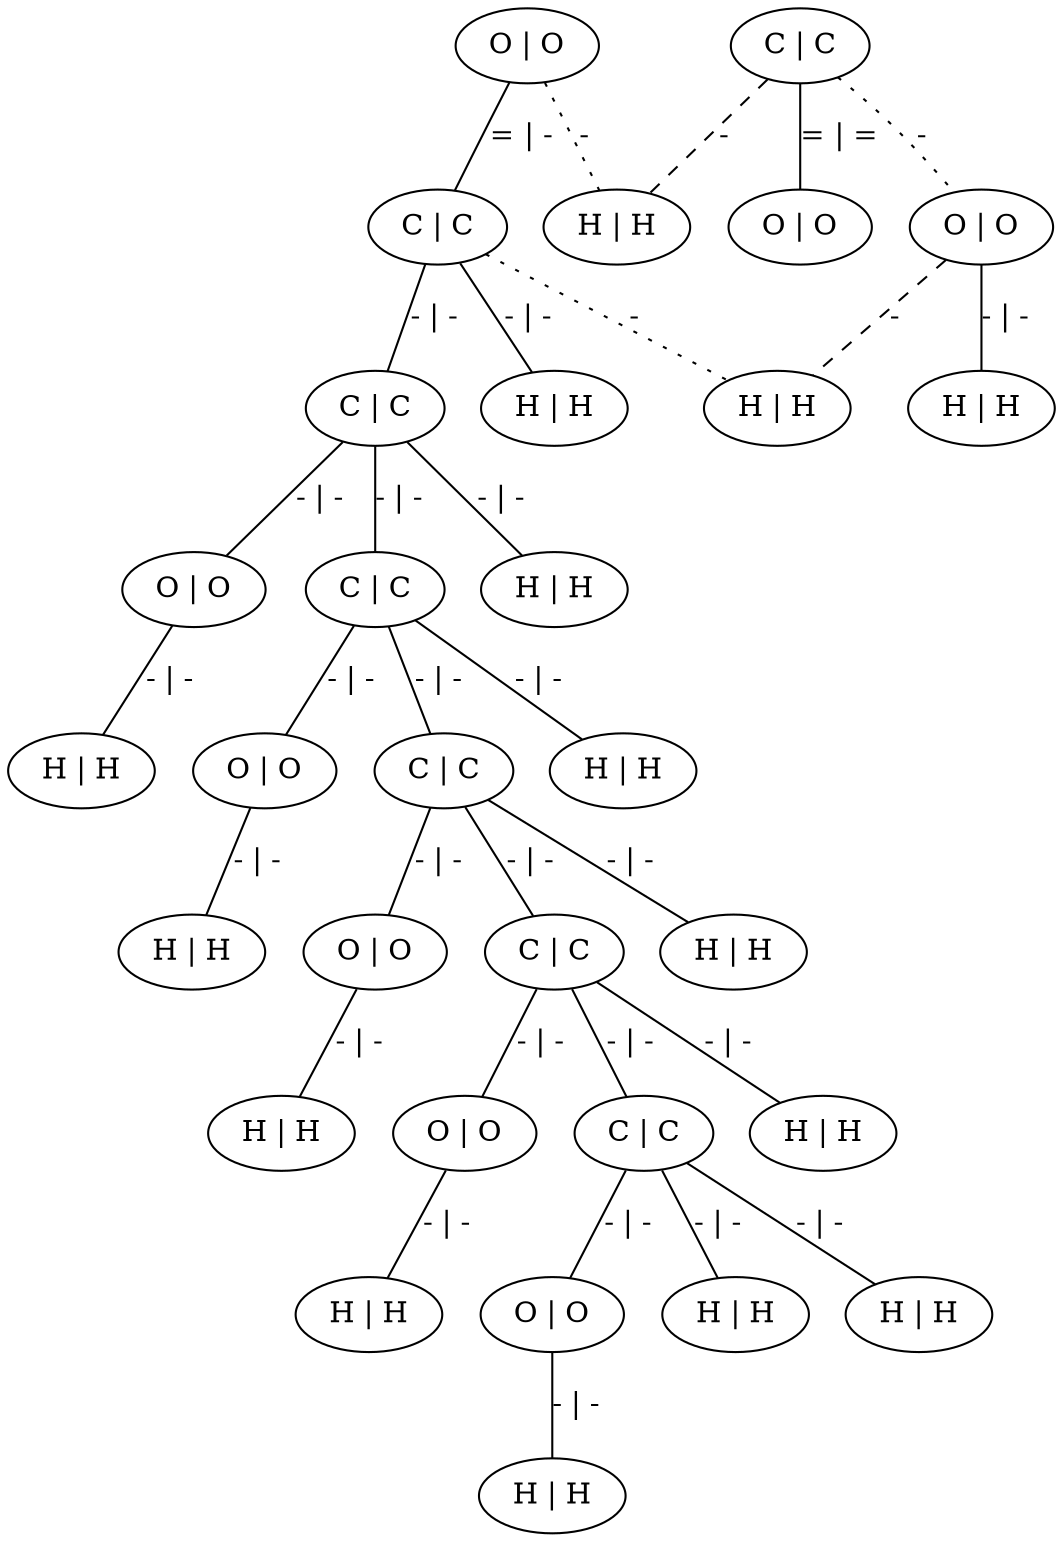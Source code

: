 graph G {
	0 [ label="O | O" ]
	1 [ label="C | C" ]
	2 [ label="C | C" ]
	3 [ label="O | O" ]
	4 [ label="C | C" ]
	5 [ label="O | O" ]
	6 [ label="C | C" ]
	7 [ label="O | O" ]
	8 [ label="C | C" ]
	9 [ label="O | O" ]
	10 [ label="C | C" ]
	11 [ label="O | O" ]
	12 [ label="H | H" ]
	13 [ label="H | H" ]
	14 [ label="H | H" ]
	15 [ label="H | H" ]
	16 [ label="H | H" ]
	17 [ label="H | H" ]
	18 [ label="H | H" ]
	19 [ label="H | H" ]
	20 [ label="H | H" ]
	21 [ label="H | H" ]
	22 [ label="H | H" ]
	23 [ label="H | H" ]
	24 [ label="C | C" ]
	25 [ label="O | O" ]
	26 [ label="H | H" ]
	27 [ label="O | O" ]
	28 [ label="H | H" ]
	29 [ label="H | H" ]
	0 -- 1 [ label="= | -" ]
	0 -- 26 [ style=dotted label="-" ]
	1 -- 2 [ label="- | -" ]
	1 -- 12 [ label="- | -" ]
	1 -- 29 [ style=dotted label="-" ]
	2 -- 3 [ label="- | -" ]
	2 -- 4 [ label="- | -" ]
	2 -- 13 [ label="- | -" ]
	3 -- 14 [ label="- | -" ]
	4 -- 5 [ label="- | -" ]
	4 -- 6 [ label="- | -" ]
	4 -- 15 [ label="- | -" ]
	5 -- 16 [ label="- | -" ]
	6 -- 7 [ label="- | -" ]
	6 -- 8 [ label="- | -" ]
	6 -- 17 [ label="- | -" ]
	7 -- 18 [ label="- | -" ]
	8 -- 9 [ label="- | -" ]
	8 -- 10 [ label="- | -" ]
	8 -- 19 [ label="- | -" ]
	9 -- 20 [ label="- | -" ]
	10 -- 11 [ label="- | -" ]
	10 -- 21 [ label="- | -" ]
	10 -- 22 [ label="- | -" ]
	11 -- 23 [ label="- | -" ]
	24 -- 25 [ label="= | =" ]
	24 -- 26 [ style=dashed label="-" ]
	24 -- 27 [ style=dotted label="-" ]
	27 -- 28 [ label="- | -" ]
	27 -- 29 [ style=dashed label="-" ]
}
